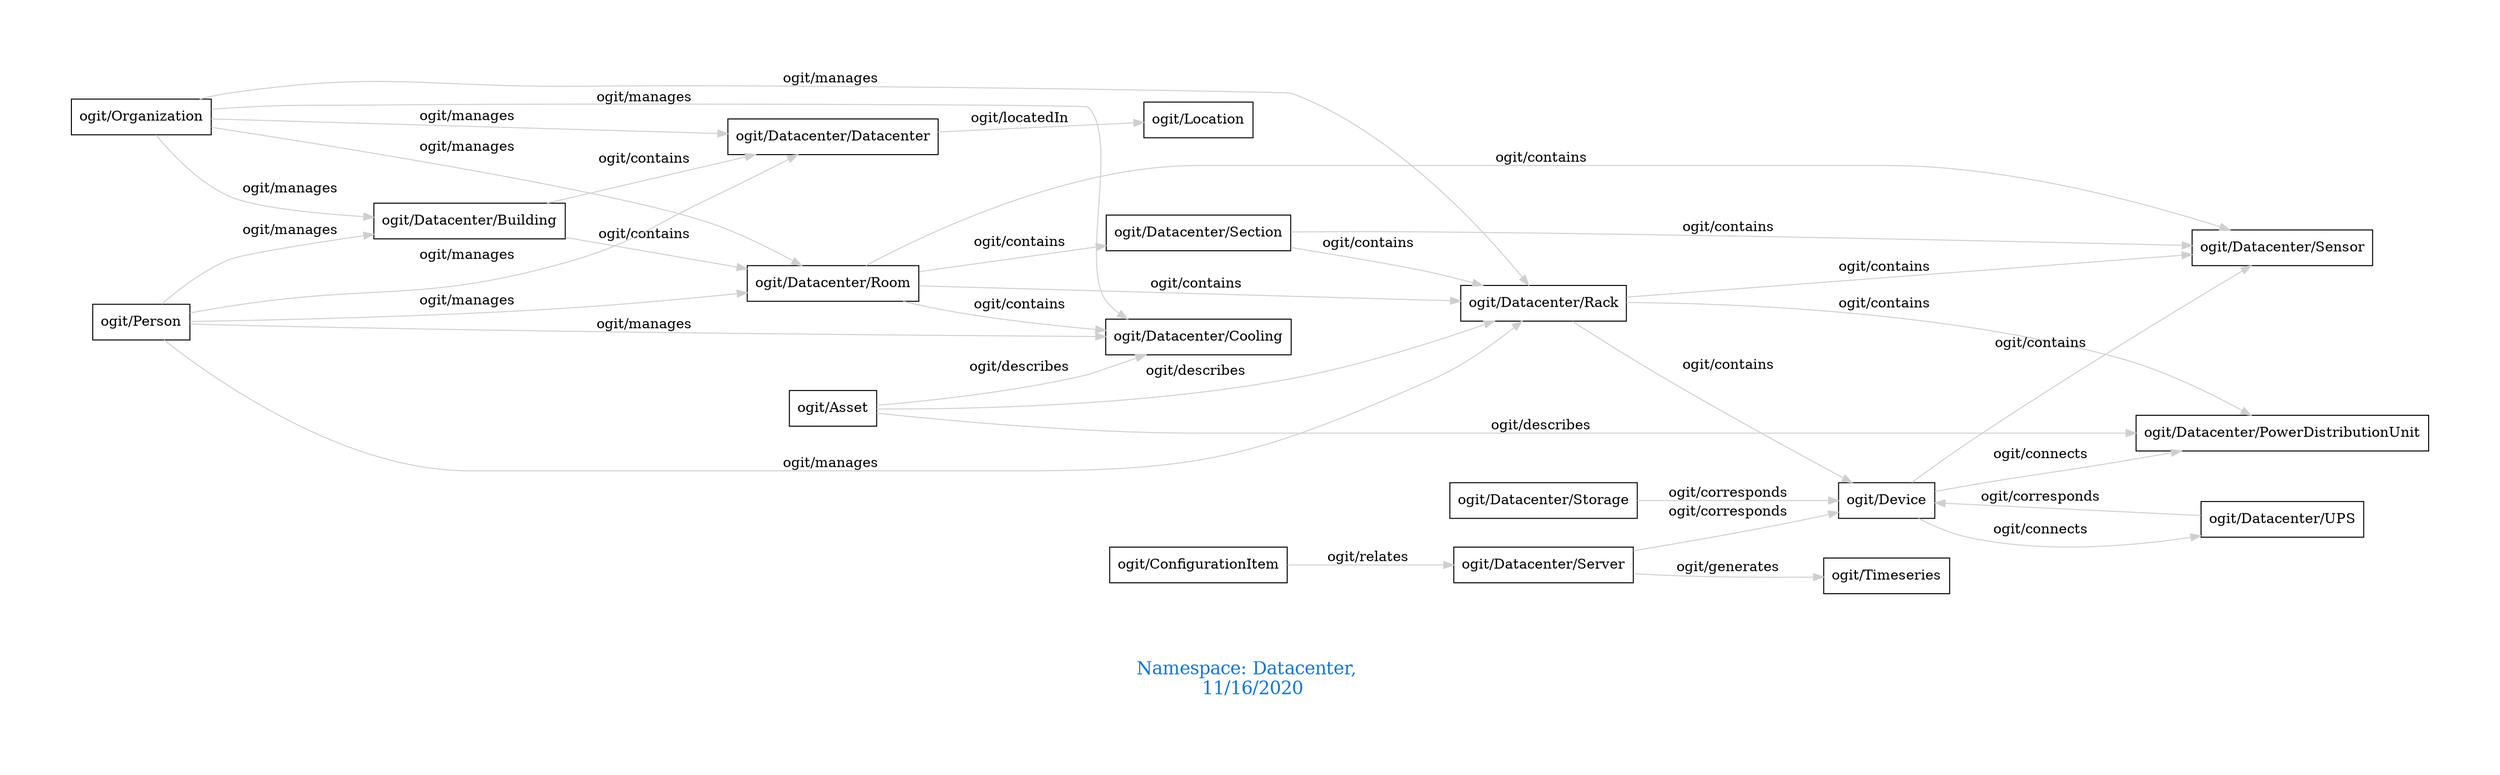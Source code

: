 digraph OGIT_ontology {
 graph [ rankdir= LR,pad=1 
fontsize = 18,
fontcolor= dodgerblue3,label = "\n\n\nNamespace: Datacenter, \n 11/16/2020"];
node[shape=polygon];
edge [  color="gray81"];

   "ogit/Datacenter/Building" -> "ogit/Datacenter/Datacenter" [label="   ogit/contains    "];
   "ogit/Datacenter/Building" -> "ogit/Datacenter/Room" [label="   ogit/contains    "];
   "ogit/Datacenter/Rack" -> "ogit/Datacenter/Sensor" [label="   ogit/contains    "];
   "ogit/Datacenter/Rack" -> "ogit/Datacenter/PowerDistributionUnit" [label="   ogit/contains    "];
   "ogit/Datacenter/Rack" -> "ogit/Device" [label="   ogit/contains    "];
   "ogit/Datacenter/Room" -> "ogit/Datacenter/Rack" [label="   ogit/contains    "];
   "ogit/Datacenter/Room" -> "ogit/Datacenter/Cooling" [label="   ogit/contains    "];
   "ogit/Datacenter/Room" -> "ogit/Datacenter/Sensor" [label="   ogit/contains    "];
   "ogit/Datacenter/Room" -> "ogit/Datacenter/Section" [label="   ogit/contains    "];
   "ogit/Datacenter/Section" -> "ogit/Datacenter/Sensor" [label="   ogit/contains    "];
   "ogit/Datacenter/Section" -> "ogit/Datacenter/Rack" [label="   ogit/contains    "];
   "ogit/Device" -> "ogit/Datacenter/Sensor" [label="   ogit/contains    "];
   "ogit/Organization" -> "ogit/Datacenter/Room" [label="   ogit/manages    "];
   "ogit/Organization" -> "ogit/Datacenter/Rack" [label="   ogit/manages    "];
   "ogit/Organization" -> "ogit/Datacenter/Datacenter" [label="   ogit/manages    "];
   "ogit/Organization" -> "ogit/Datacenter/Cooling" [label="   ogit/manages    "];
   "ogit/Organization" -> "ogit/Datacenter/Building" [label="   ogit/manages    "];
   "ogit/Person" -> "ogit/Datacenter/Room" [label="   ogit/manages    "];
   "ogit/Person" -> "ogit/Datacenter/Rack" [label="   ogit/manages    "];
   "ogit/Person" -> "ogit/Datacenter/Datacenter" [label="   ogit/manages    "];
   "ogit/Person" -> "ogit/Datacenter/Cooling" [label="   ogit/manages    "];
   "ogit/Person" -> "ogit/Datacenter/Building" [label="   ogit/manages    "];
   "ogit/Datacenter/Server" -> "ogit/Timeseries" [label="   ogit/generates    "];
   "ogit/Asset" -> "ogit/Datacenter/Rack" [label="   ogit/describes    "];
   "ogit/Asset" -> "ogit/Datacenter/PowerDistributionUnit" [label="   ogit/describes    "];
   "ogit/Asset" -> "ogit/Datacenter/Cooling" [label="   ogit/describes    "];
   "ogit/Device" -> "ogit/Datacenter/PowerDistributionUnit" [label="   ogit/connects    "];
   "ogit/Device" -> "ogit/Datacenter/UPS" [label="   ogit/connects    "];
   "ogit/Datacenter/Datacenter" -> "ogit/Location" [label="   ogit/locatedIn    "];
   "ogit/Datacenter/Server" -> "ogit/Device" [label="   ogit/corresponds    "];
   "ogit/Datacenter/Storage" -> "ogit/Device" [label="   ogit/corresponds    "];
   "ogit/Datacenter/UPS" -> "ogit/Device" [label="   ogit/corresponds    "];
   "ogit/ConfigurationItem" -> "ogit/Datacenter/Server" [label="   ogit/relates    "];
}
